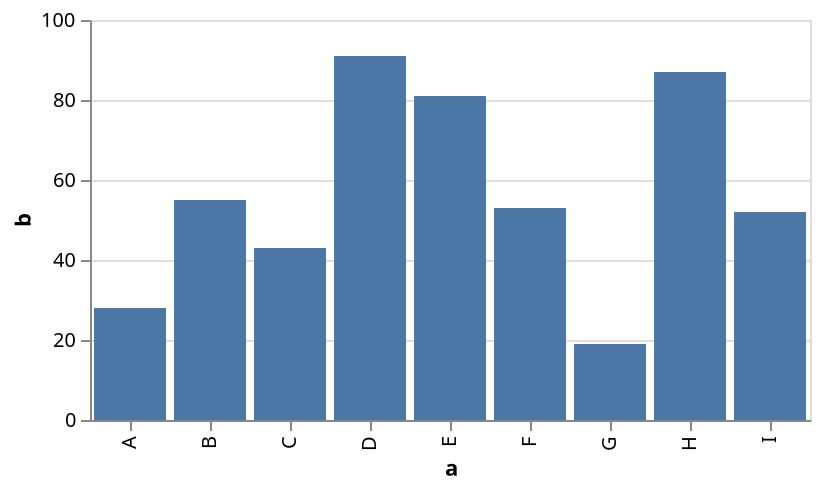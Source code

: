 {
    "$schema": "https://vega.github.io/schema/vega-lite/v3.json",
    "description": "A simple bar chart with embedded data.",
    "width": 360,
    "data": {
      "values": [
        {"a": "A","b": 28}, {"a": "B","b": 55}, {"a": "C","b": 43},
        {"a": "D","b": 91}, {"a": "E","b": 81}, {"a": "F","b": 53},
        {"a": "G","b": 19}, {"a": "H","b": 87}, {"a": "I","b": 52}
      ]
    },
    "mark": "bar",
    "encoding": {
      "x": {"field": "a", "type": "ordinal"},
      "y": {"field": "b", "type": "quantitative"},
      "tooltip": {"field": "b", "type": "quantitative"}
    }
  }